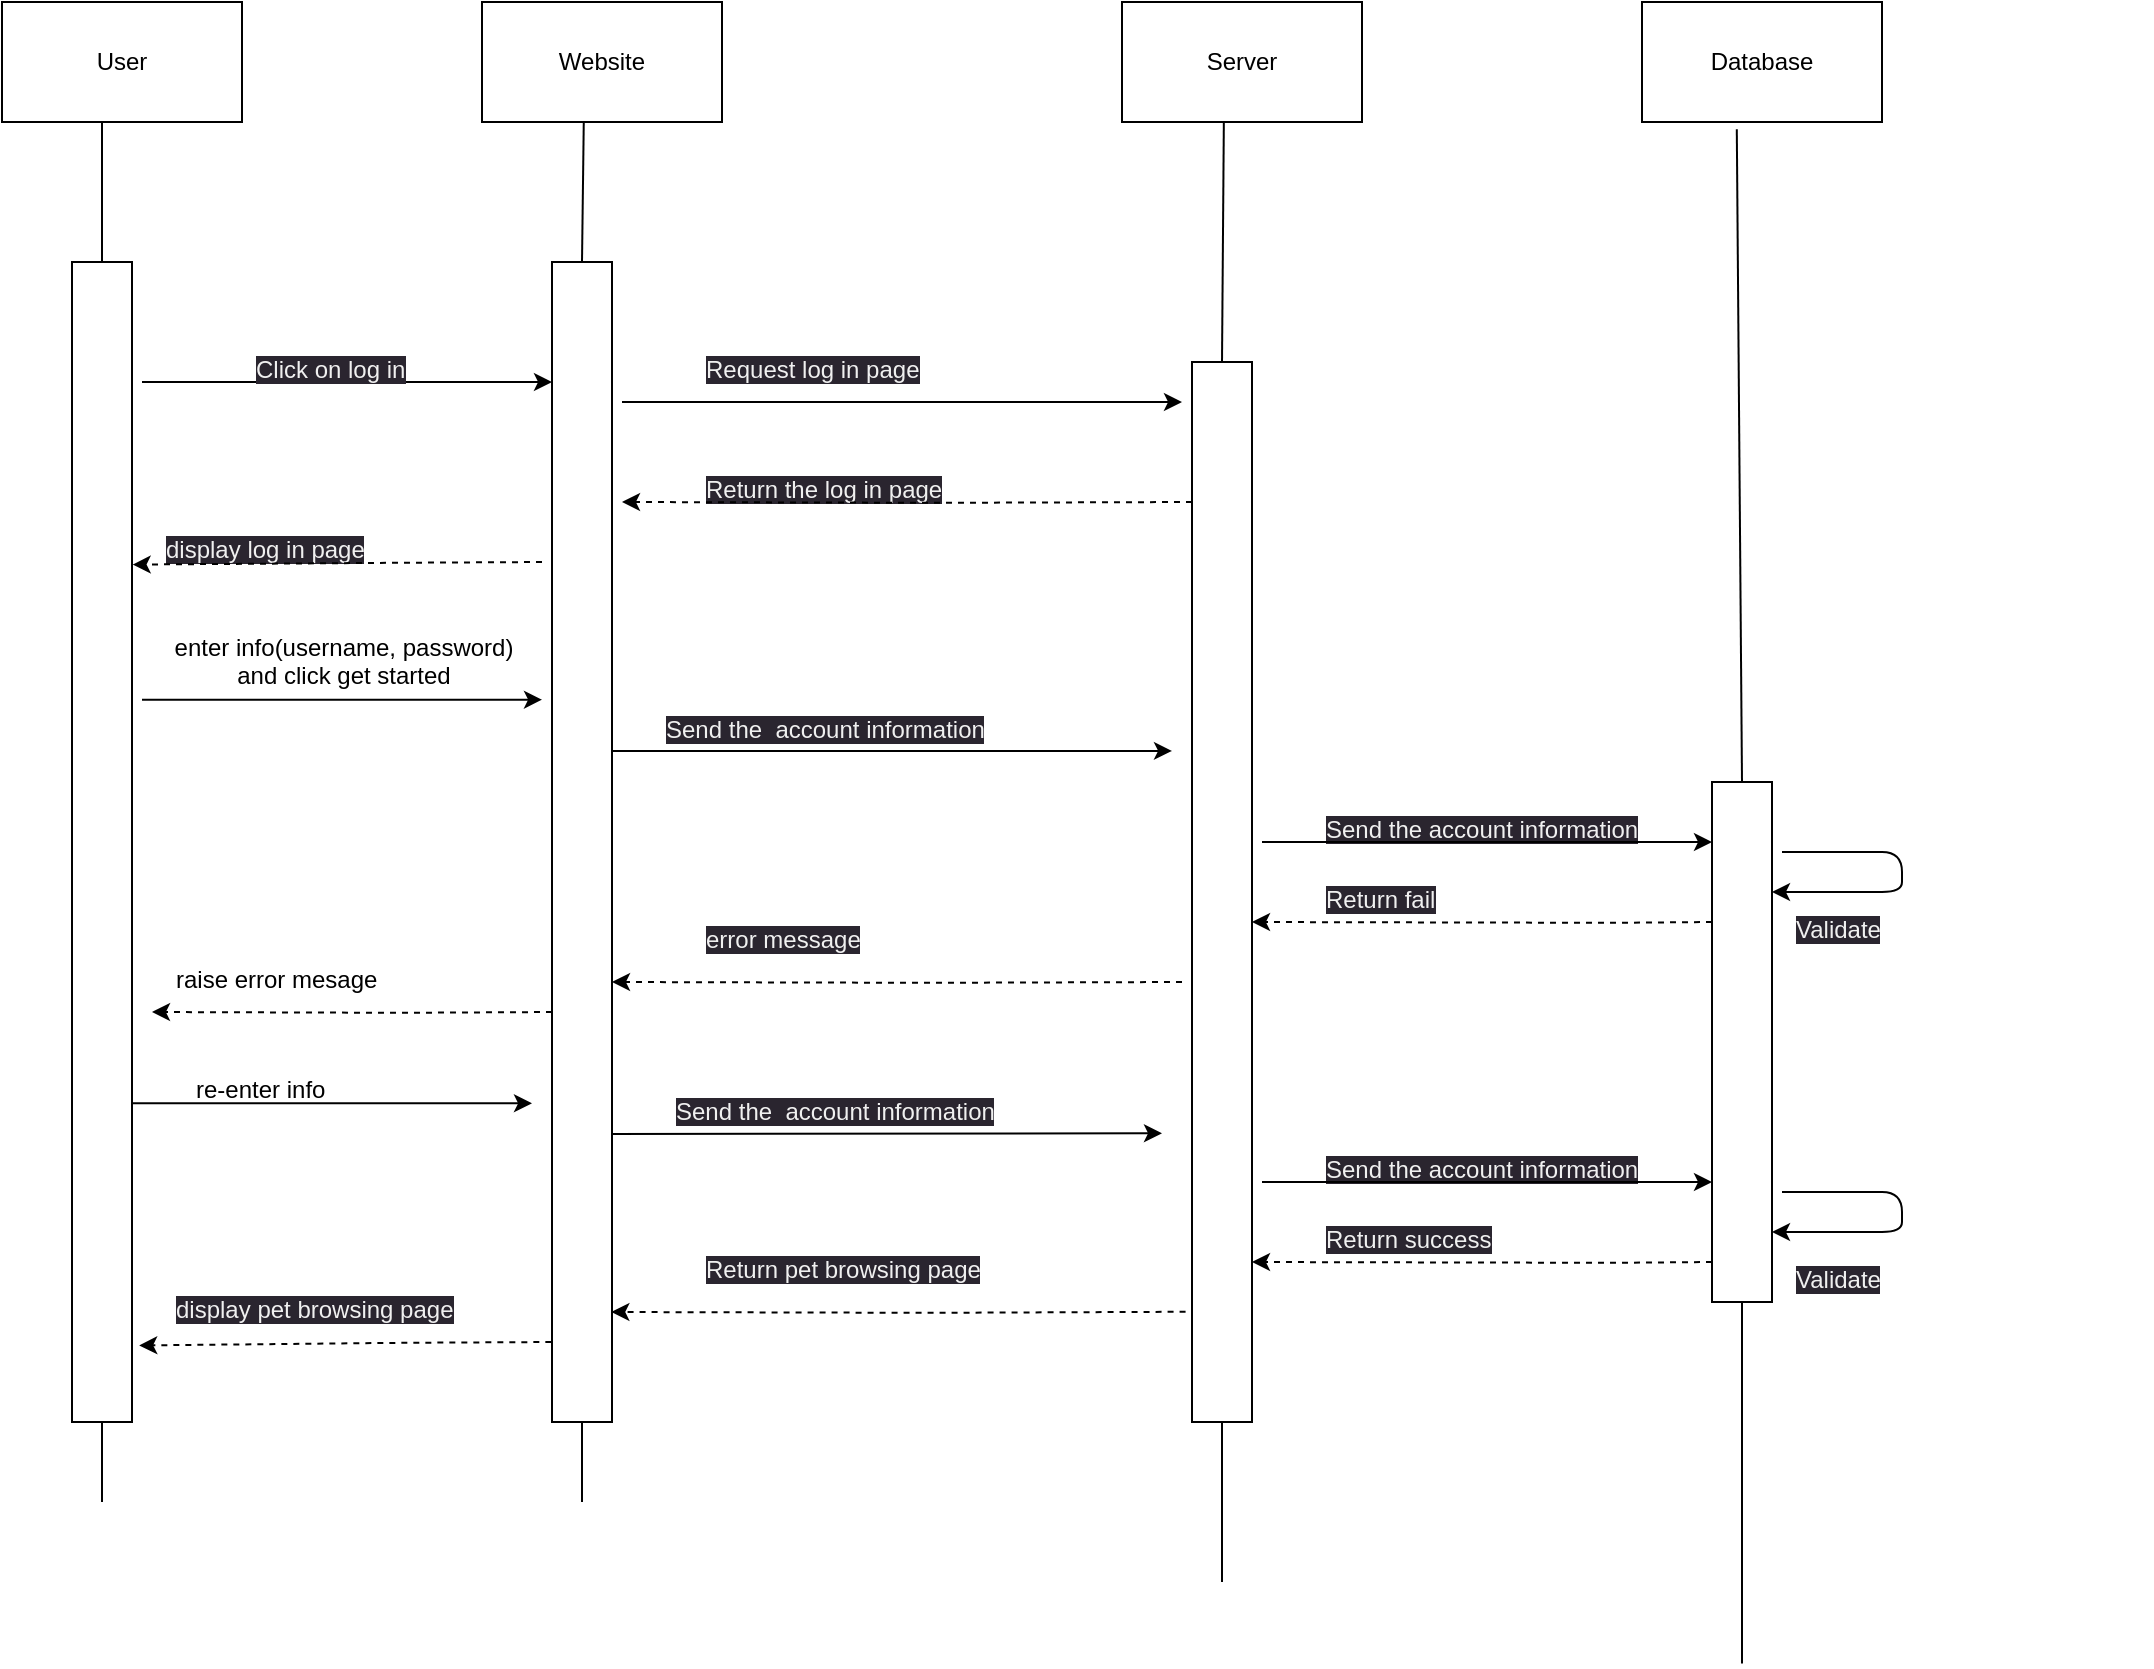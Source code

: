 <mxfile>
    <diagram id="Dih6HOI2C1VnbmoXmKob" name="Page-1">
        <mxGraphModel dx="979" dy="662" grid="1" gridSize="10" guides="1" tooltips="1" connect="1" arrows="1" fold="1" page="1" pageScale="1" pageWidth="1100" pageHeight="1700" math="0" shadow="0">
            <root>
                <mxCell id="0"/>
                <mxCell id="1" parent="0"/>
                <mxCell id="35" style="edgeStyle=none;html=1;exitX=0.5;exitY=0;exitDx=0;exitDy=0;endArrow=none;endFill=0;" parent="1" source="2" edge="1">
                    <mxGeometry relative="1" as="geometry">
                        <mxPoint x="65" y="70" as="targetPoint"/>
                    </mxGeometry>
                </mxCell>
                <mxCell id="39" style="edgeStyle=none;html=1;exitX=0.5;exitY=1;exitDx=0;exitDy=0;endArrow=none;endFill=0;" parent="1" source="2" edge="1">
                    <mxGeometry relative="1" as="geometry">
                        <mxPoint x="65" y="760" as="targetPoint"/>
                    </mxGeometry>
                </mxCell>
                <mxCell id="2" value="" style="whiteSpace=wrap;html=1;" parent="1" vertex="1">
                    <mxGeometry x="50" y="140" width="30" height="580" as="geometry"/>
                </mxCell>
                <mxCell id="3" style="edgeStyle=none;html=1;endArrow=classic;endFill=1;entryX=0.047;entryY=0.148;entryDx=0;entryDy=0;entryPerimeter=0;" parent="1" edge="1">
                    <mxGeometry relative="1" as="geometry">
                        <mxPoint x="85" y="200" as="sourcePoint"/>
                        <mxPoint x="290" y="200" as="targetPoint"/>
                    </mxGeometry>
                </mxCell>
                <mxCell id="4" value="&lt;span style=&quot;color: rgb(240, 240, 240); font-family: Helvetica; font-size: 12px; font-style: normal; font-variant-ligatures: normal; font-variant-caps: normal; font-weight: 400; letter-spacing: normal; orphans: 2; text-align: center; text-indent: 0px; text-transform: none; widows: 2; word-spacing: 0px; -webkit-text-stroke-width: 0px; background-color: rgb(42, 37, 47); text-decoration-thickness: initial; text-decoration-style: initial; text-decoration-color: initial; float: none; display: inline !important;&quot;&gt;Click on log in&lt;/span&gt;" style="text;whiteSpace=wrap;html=1;" parent="1" vertex="1">
                    <mxGeometry x="140" y="180" width="90" height="20" as="geometry"/>
                </mxCell>
                <mxCell id="5" value="&lt;span style=&quot;color: rgb(240, 240, 240); font-family: Helvetica; font-size: 12px; font-style: normal; font-variant-ligatures: normal; font-variant-caps: normal; font-weight: 400; letter-spacing: normal; orphans: 2; text-align: center; text-indent: 0px; text-transform: none; widows: 2; word-spacing: 0px; -webkit-text-stroke-width: 0px; background-color: rgb(42, 37, 47); text-decoration-thickness: initial; text-decoration-style: initial; text-decoration-color: initial; float: none; display: inline !important;&quot;&gt;display log in page&lt;/span&gt;" style="text;whiteSpace=wrap;html=1;" parent="1" vertex="1">
                    <mxGeometry x="95" y="270" width="180" height="20" as="geometry"/>
                </mxCell>
                <mxCell id="6" style="edgeStyle=none;html=1;entryX=1.011;entryY=0.311;entryDx=0;entryDy=0;endArrow=classic;endFill=1;entryPerimeter=0;dashed=1;" parent="1" edge="1">
                    <mxGeometry relative="1" as="geometry">
                        <mxPoint x="285" y="290" as="sourcePoint"/>
                        <mxPoint x="80.33" y="291.29" as="targetPoint"/>
                        <Array as="points">
                            <mxPoint x="210" y="290.41"/>
                        </Array>
                    </mxGeometry>
                </mxCell>
                <mxCell id="7" value="&lt;div style=&quot;text-align: center;&quot;&gt;&lt;span style=&quot;background-color: initial;&quot;&gt;enter info(username, password) and click get started&lt;/span&gt;&lt;/div&gt;" style="text;whiteSpace=wrap;html=1;" parent="1" vertex="1">
                    <mxGeometry x="95" y="318.82" width="180" height="20" as="geometry"/>
                </mxCell>
                <mxCell id="8" style="edgeStyle=none;html=1;endArrow=classic;endFill=1;" parent="1" edge="1">
                    <mxGeometry relative="1" as="geometry">
                        <mxPoint x="85" y="358.82" as="sourcePoint"/>
                        <mxPoint x="285" y="358.82" as="targetPoint"/>
                        <Array as="points">
                            <mxPoint x="185" y="358.82"/>
                        </Array>
                    </mxGeometry>
                </mxCell>
                <mxCell id="9" value="&lt;div style=&quot;text-align: center;&quot;&gt;&lt;span style=&quot;background-color: initial;&quot;&gt;raise error mesage&lt;/span&gt;&lt;/div&gt;" style="text;whiteSpace=wrap;html=1;" parent="1" vertex="1">
                    <mxGeometry x="100.33" y="485" width="180" height="20" as="geometry"/>
                </mxCell>
                <mxCell id="10" style="edgeStyle=none;html=1;endArrow=classic;endFill=1;dashed=1;" parent="1" edge="1">
                    <mxGeometry relative="1" as="geometry">
                        <mxPoint x="290" y="515" as="sourcePoint"/>
                        <mxPoint x="90" y="515" as="targetPoint"/>
                        <Array as="points">
                            <mxPoint x="215" y="515.41"/>
                        </Array>
                    </mxGeometry>
                </mxCell>
                <mxCell id="34" style="edgeStyle=none;html=1;exitX=0.5;exitY=0;exitDx=0;exitDy=0;entryX=0.424;entryY=1.005;entryDx=0;entryDy=0;entryPerimeter=0;endArrow=none;endFill=0;" parent="1" source="11" target="26" edge="1">
                    <mxGeometry relative="1" as="geometry"/>
                </mxCell>
                <mxCell id="38" style="edgeStyle=none;html=1;exitX=0.5;exitY=1;exitDx=0;exitDy=0;endArrow=none;endFill=0;" parent="1" source="11" edge="1">
                    <mxGeometry relative="1" as="geometry">
                        <mxPoint x="305" y="760" as="targetPoint"/>
                    </mxGeometry>
                </mxCell>
                <mxCell id="11" value="" style="whiteSpace=wrap;html=1;" parent="1" vertex="1">
                    <mxGeometry x="290" y="140" width="30" height="580" as="geometry"/>
                </mxCell>
                <mxCell id="12" style="edgeStyle=none;html=1;endArrow=classic;endFill=1;" parent="1" edge="1">
                    <mxGeometry relative="1" as="geometry">
                        <mxPoint x="325" y="210" as="sourcePoint"/>
                        <mxPoint x="605" y="210" as="targetPoint"/>
                    </mxGeometry>
                </mxCell>
                <mxCell id="33" style="edgeStyle=none;html=1;exitX=0.5;exitY=0;exitDx=0;exitDy=0;endArrow=none;endFill=0;" parent="1" source="13" edge="1">
                    <mxGeometry relative="1" as="geometry">
                        <mxPoint x="626" y="60" as="targetPoint"/>
                    </mxGeometry>
                </mxCell>
                <mxCell id="37" style="edgeStyle=none;html=1;exitX=0.5;exitY=1;exitDx=0;exitDy=0;endArrow=none;endFill=0;" parent="1" source="13" edge="1">
                    <mxGeometry relative="1" as="geometry">
                        <mxPoint x="625" y="800" as="targetPoint"/>
                    </mxGeometry>
                </mxCell>
                <mxCell id="13" value="" style="whiteSpace=wrap;html=1;" parent="1" vertex="1">
                    <mxGeometry x="610" y="190" width="30" height="530" as="geometry"/>
                </mxCell>
                <mxCell id="14" value="&lt;span style=&quot;color: rgb(240, 240, 240); font-family: Helvetica; font-size: 12px; font-style: normal; font-variant-ligatures: normal; font-variant-caps: normal; font-weight: 400; letter-spacing: normal; orphans: 2; text-align: center; text-indent: 0px; text-transform: none; widows: 2; word-spacing: 0px; -webkit-text-stroke-width: 0px; background-color: rgb(42, 37, 47); text-decoration-thickness: initial; text-decoration-style: initial; text-decoration-color: initial; float: none; display: inline !important;&quot;&gt;Request log in page&lt;br&gt;&lt;/span&gt;" style="text;whiteSpace=wrap;html=1;" parent="1" vertex="1">
                    <mxGeometry x="365" y="180" width="180" height="30" as="geometry"/>
                </mxCell>
                <mxCell id="15" value="&lt;span style=&quot;color: rgb(240, 240, 240); font-family: Helvetica; font-size: 12px; font-style: normal; font-variant-ligatures: normal; font-variant-caps: normal; font-weight: 400; letter-spacing: normal; orphans: 2; text-align: center; text-indent: 0px; text-transform: none; widows: 2; word-spacing: 0px; -webkit-text-stroke-width: 0px; background-color: rgb(42, 37, 47); text-decoration-thickness: initial; text-decoration-style: initial; text-decoration-color: initial; float: none; display: inline !important;&quot;&gt;Return the log in page&lt;br&gt;&lt;/span&gt;" style="text;whiteSpace=wrap;html=1;" parent="1" vertex="1">
                    <mxGeometry x="365" y="240" width="180" height="20" as="geometry"/>
                </mxCell>
                <mxCell id="16" style="edgeStyle=none;html=1;exitX=0.011;exitY=0.333;exitDx=0;exitDy=0;endArrow=classic;endFill=1;exitPerimeter=0;dashed=1;" parent="1" edge="1">
                    <mxGeometry relative="1" as="geometry">
                        <mxPoint x="610" y="260" as="sourcePoint"/>
                        <mxPoint x="325" y="260" as="targetPoint"/>
                        <Array as="points">
                            <mxPoint x="484.67" y="260.41"/>
                        </Array>
                    </mxGeometry>
                </mxCell>
                <mxCell id="17" style="edgeStyle=none;html=1;endArrow=classic;endFill=1;" parent="1" edge="1">
                    <mxGeometry relative="1" as="geometry">
                        <mxPoint x="320" y="384.44" as="sourcePoint"/>
                        <mxPoint x="600" y="384.44" as="targetPoint"/>
                    </mxGeometry>
                </mxCell>
                <mxCell id="18" value="&lt;span style=&quot;color: rgb(240, 240, 240); font-family: Helvetica; font-size: 12px; font-style: normal; font-variant-ligatures: normal; font-variant-caps: normal; font-weight: 400; letter-spacing: normal; orphans: 2; text-align: center; text-indent: 0px; text-transform: none; widows: 2; word-spacing: 0px; -webkit-text-stroke-width: 0px; background-color: rgb(42, 37, 47); text-decoration-thickness: initial; text-decoration-style: initial; text-decoration-color: initial; float: none; display: inline !important;&quot;&gt;Send the&amp;nbsp; account information&lt;br&gt;&lt;/span&gt;" style="text;whiteSpace=wrap;html=1;" parent="1" vertex="1">
                    <mxGeometry x="345" y="360" width="180" height="20" as="geometry"/>
                </mxCell>
                <mxCell id="19" value="&lt;span style=&quot;color: rgb(240, 240, 240); font-family: Helvetica; font-size: 12px; font-style: normal; font-variant-ligatures: normal; font-variant-caps: normal; font-weight: 400; letter-spacing: normal; orphans: 2; text-align: center; text-indent: 0px; text-transform: none; widows: 2; word-spacing: 0px; -webkit-text-stroke-width: 0px; background-color: rgb(42, 37, 47); text-decoration-thickness: initial; text-decoration-style: initial; text-decoration-color: initial; float: none; display: inline !important;&quot;&gt;error message&lt;br&gt;&lt;/span&gt;" style="text;whiteSpace=wrap;html=1;" parent="1" vertex="1">
                    <mxGeometry x="365" y="465" width="180" height="20" as="geometry"/>
                </mxCell>
                <mxCell id="20" value="&lt;span style=&quot;color: rgb(240, 240, 240); font-family: Helvetica; font-size: 12px; font-style: normal; font-variant-ligatures: normal; font-variant-caps: normal; font-weight: 400; letter-spacing: normal; orphans: 2; text-align: center; text-indent: 0px; text-transform: none; widows: 2; word-spacing: 0px; -webkit-text-stroke-width: 0px; background-color: rgb(42, 37, 47); text-decoration-thickness: initial; text-decoration-style: initial; text-decoration-color: initial; float: none; display: inline !important;&quot;&gt;Send the account information&lt;br&gt;&lt;/span&gt;" style="text;whiteSpace=wrap;html=1;" parent="1" vertex="1">
                    <mxGeometry x="675" y="410" width="180" height="20" as="geometry"/>
                </mxCell>
                <mxCell id="32" style="edgeStyle=none;html=1;exitX=0.5;exitY=0;exitDx=0;exitDy=0;entryX=0.395;entryY=1.06;entryDx=0;entryDy=0;entryPerimeter=0;endArrow=none;endFill=0;" parent="1" source="21" target="28" edge="1">
                    <mxGeometry relative="1" as="geometry"/>
                </mxCell>
                <mxCell id="36" style="edgeStyle=none;html=1;exitX=0.5;exitY=1;exitDx=0;exitDy=0;endArrow=none;endFill=0;" parent="1" source="21" edge="1">
                    <mxGeometry relative="1" as="geometry">
                        <mxPoint x="885" y="840.8" as="targetPoint"/>
                    </mxGeometry>
                </mxCell>
                <mxCell id="21" value="" style="whiteSpace=wrap;html=1;" parent="1" vertex="1">
                    <mxGeometry x="870" y="400" width="30" height="260" as="geometry"/>
                </mxCell>
                <mxCell id="22" style="edgeStyle=none;html=1;endArrow=classic;endFill=1;" parent="1" edge="1">
                    <mxGeometry relative="1" as="geometry">
                        <mxPoint x="905" y="435" as="sourcePoint"/>
                        <mxPoint x="900" y="455" as="targetPoint"/>
                        <Array as="points">
                            <mxPoint x="965" y="435"/>
                            <mxPoint x="965" y="455"/>
                        </Array>
                    </mxGeometry>
                </mxCell>
                <mxCell id="23" style="edgeStyle=none;html=1;endArrow=classic;endFill=1;" parent="1" edge="1">
                    <mxGeometry relative="1" as="geometry">
                        <mxPoint x="645.0" y="430.0" as="sourcePoint"/>
                        <mxPoint x="870" y="430" as="targetPoint"/>
                    </mxGeometry>
                </mxCell>
                <mxCell id="24" style="edgeStyle=none;html=1;endArrow=classic;endFill=1;dashed=1;" parent="1" edge="1">
                    <mxGeometry relative="1" as="geometry">
                        <mxPoint x="870" y="470.0" as="sourcePoint"/>
                        <mxPoint x="640" y="470.0" as="targetPoint"/>
                        <Array as="points">
                            <mxPoint x="819.67" y="470.41"/>
                        </Array>
                    </mxGeometry>
                </mxCell>
                <mxCell id="25" style="edgeStyle=none;html=1;exitX=0.011;exitY=0.333;exitDx=0;exitDy=0;endArrow=classic;endFill=1;exitPerimeter=0;dashed=1;" parent="1" edge="1">
                    <mxGeometry relative="1" as="geometry">
                        <mxPoint x="605" y="500" as="sourcePoint"/>
                        <mxPoint x="320.0" y="500" as="targetPoint"/>
                        <Array as="points">
                            <mxPoint x="479.67" y="500.41"/>
                        </Array>
                    </mxGeometry>
                </mxCell>
                <mxCell id="26" value="Website" style="whiteSpace=wrap;html=1;" parent="1" vertex="1">
                    <mxGeometry x="255" y="10" width="120" height="60" as="geometry"/>
                </mxCell>
                <mxCell id="27" value="Server" style="whiteSpace=wrap;html=1;" parent="1" vertex="1">
                    <mxGeometry x="575" y="10" width="120" height="60" as="geometry"/>
                </mxCell>
                <mxCell id="28" value="Database" style="whiteSpace=wrap;html=1;" parent="1" vertex="1">
                    <mxGeometry x="835" y="10" width="120" height="60" as="geometry"/>
                </mxCell>
                <mxCell id="29" value="User" style="whiteSpace=wrap;html=1;" parent="1" vertex="1">
                    <mxGeometry x="15" y="10" width="120" height="60" as="geometry"/>
                </mxCell>
                <mxCell id="40" value="&lt;span style=&quot;color: rgb(240, 240, 240); font-family: Helvetica; font-size: 12px; font-style: normal; font-variant-ligatures: normal; font-variant-caps: normal; font-weight: 400; letter-spacing: normal; orphans: 2; text-align: center; text-indent: 0px; text-transform: none; widows: 2; word-spacing: 0px; -webkit-text-stroke-width: 0px; background-color: rgb(42, 37, 47); text-decoration-thickness: initial; text-decoration-style: initial; text-decoration-color: initial; float: none; display: inline !important;&quot;&gt;Validate&lt;br&gt;&lt;/span&gt;" style="text;whiteSpace=wrap;html=1;" parent="1" vertex="1">
                    <mxGeometry x="910" y="460" width="180" height="20" as="geometry"/>
                </mxCell>
                <mxCell id="41" value="&lt;span style=&quot;color: rgb(240, 240, 240); font-family: Helvetica; font-size: 12px; font-style: normal; font-variant-ligatures: normal; font-variant-caps: normal; font-weight: 400; letter-spacing: normal; orphans: 2; text-align: center; text-indent: 0px; text-transform: none; widows: 2; word-spacing: 0px; -webkit-text-stroke-width: 0px; background-color: rgb(42, 37, 47); text-decoration-thickness: initial; text-decoration-style: initial; text-decoration-color: initial; float: none; display: inline !important;&quot;&gt;Return fail&lt;br&gt;&lt;/span&gt;" style="text;whiteSpace=wrap;html=1;" parent="1" vertex="1">
                    <mxGeometry x="675" y="445" width="180" height="20" as="geometry"/>
                </mxCell>
                <mxCell id="42" value="&lt;span style=&quot;color: rgb(240, 240, 240); font-family: Helvetica; font-size: 12px; font-style: normal; font-variant-ligatures: normal; font-variant-caps: normal; font-weight: 400; letter-spacing: normal; orphans: 2; text-align: center; text-indent: 0px; text-transform: none; widows: 2; word-spacing: 0px; -webkit-text-stroke-width: 0px; background-color: rgb(42, 37, 47); text-decoration-thickness: initial; text-decoration-style: initial; text-decoration-color: initial; float: none; display: inline !important;&quot;&gt;Send the account information&lt;br&gt;&lt;/span&gt;" style="text;whiteSpace=wrap;html=1;" vertex="1" parent="1">
                    <mxGeometry x="675" y="580" width="180" height="20" as="geometry"/>
                </mxCell>
                <mxCell id="43" style="edgeStyle=none;html=1;endArrow=classic;endFill=1;" edge="1" parent="1">
                    <mxGeometry relative="1" as="geometry">
                        <mxPoint x="905" y="605" as="sourcePoint"/>
                        <mxPoint x="900" y="625" as="targetPoint"/>
                        <Array as="points">
                            <mxPoint x="965" y="605"/>
                            <mxPoint x="965" y="625"/>
                        </Array>
                    </mxGeometry>
                </mxCell>
                <mxCell id="44" style="edgeStyle=none;html=1;endArrow=classic;endFill=1;" edge="1" parent="1">
                    <mxGeometry relative="1" as="geometry">
                        <mxPoint x="645.0" y="600.0" as="sourcePoint"/>
                        <mxPoint x="870" y="600" as="targetPoint"/>
                    </mxGeometry>
                </mxCell>
                <mxCell id="45" style="edgeStyle=none;html=1;endArrow=classic;endFill=1;dashed=1;" edge="1" parent="1">
                    <mxGeometry relative="1" as="geometry">
                        <mxPoint x="870" y="640.0" as="sourcePoint"/>
                        <mxPoint x="640" y="640.0" as="targetPoint"/>
                        <Array as="points">
                            <mxPoint x="819.67" y="640.41"/>
                        </Array>
                    </mxGeometry>
                </mxCell>
                <mxCell id="46" value="&lt;span style=&quot;color: rgb(240, 240, 240); font-family: Helvetica; font-size: 12px; font-style: normal; font-variant-ligatures: normal; font-variant-caps: normal; font-weight: 400; letter-spacing: normal; orphans: 2; text-align: center; text-indent: 0px; text-transform: none; widows: 2; word-spacing: 0px; -webkit-text-stroke-width: 0px; background-color: rgb(42, 37, 47); text-decoration-thickness: initial; text-decoration-style: initial; text-decoration-color: initial; float: none; display: inline !important;&quot;&gt;Return success&lt;br&gt;&lt;/span&gt;" style="text;whiteSpace=wrap;html=1;" vertex="1" parent="1">
                    <mxGeometry x="675" y="615" width="180" height="20" as="geometry"/>
                </mxCell>
                <mxCell id="47" value="&lt;span style=&quot;color: rgb(240, 240, 240); font-family: Helvetica; font-size: 12px; font-style: normal; font-variant-ligatures: normal; font-variant-caps: normal; font-weight: 400; letter-spacing: normal; orphans: 2; text-align: center; text-indent: 0px; text-transform: none; widows: 2; word-spacing: 0px; -webkit-text-stroke-width: 0px; background-color: rgb(42, 37, 47); text-decoration-thickness: initial; text-decoration-style: initial; text-decoration-color: initial; float: none; display: inline !important;&quot;&gt;Validate&lt;br&gt;&lt;/span&gt;" style="text;whiteSpace=wrap;html=1;" vertex="1" parent="1">
                    <mxGeometry x="910" y="635" width="180" height="20" as="geometry"/>
                </mxCell>
                <mxCell id="48" value="&lt;span style=&quot;color: rgb(240, 240, 240); font-family: Helvetica; font-size: 12px; font-style: normal; font-variant-ligatures: normal; font-variant-caps: normal; font-weight: 400; letter-spacing: normal; orphans: 2; text-align: center; text-indent: 0px; text-transform: none; widows: 2; word-spacing: 0px; -webkit-text-stroke-width: 0px; background-color: rgb(42, 37, 47); text-decoration-thickness: initial; text-decoration-style: initial; text-decoration-color: initial; float: none; display: inline !important;&quot;&gt;display pet browsing page&lt;/span&gt;" style="text;whiteSpace=wrap;html=1;" vertex="1" parent="1">
                    <mxGeometry x="100" y="650" width="180" height="20" as="geometry"/>
                </mxCell>
                <mxCell id="49" style="edgeStyle=none;html=1;endArrow=classic;endFill=1;dashed=1;entryX=1.12;entryY=0.934;entryDx=0;entryDy=0;entryPerimeter=0;" edge="1" parent="1" target="2">
                    <mxGeometry relative="1" as="geometry">
                        <mxPoint x="289.67" y="680" as="sourcePoint"/>
                        <mxPoint x="90.0" y="680" as="targetPoint"/>
                        <Array as="points">
                            <mxPoint x="214.67" y="680.41"/>
                        </Array>
                    </mxGeometry>
                </mxCell>
                <mxCell id="50" value="&lt;span style=&quot;color: rgb(240, 240, 240); font-family: Helvetica; font-size: 12px; font-style: normal; font-variant-ligatures: normal; font-variant-caps: normal; font-weight: 400; letter-spacing: normal; orphans: 2; text-align: center; text-indent: 0px; text-transform: none; widows: 2; word-spacing: 0px; -webkit-text-stroke-width: 0px; background-color: rgb(42, 37, 47); text-decoration-thickness: initial; text-decoration-style: initial; text-decoration-color: initial; float: none; display: inline !important;&quot;&gt;Return pet browsing page&lt;br&gt;&lt;/span&gt;" style="text;whiteSpace=wrap;html=1;" vertex="1" parent="1">
                    <mxGeometry x="364.67" y="630" width="180" height="20" as="geometry"/>
                </mxCell>
                <mxCell id="51" style="edgeStyle=none;html=1;exitX=-0.107;exitY=0.896;exitDx=0;exitDy=0;endArrow=classic;endFill=1;exitPerimeter=0;dashed=1;" edge="1" parent="1" source="13">
                    <mxGeometry relative="1" as="geometry">
                        <mxPoint x="604.67" y="665" as="sourcePoint"/>
                        <mxPoint x="319.67" y="665" as="targetPoint"/>
                        <Array as="points">
                            <mxPoint x="479.34" y="665.41"/>
                        </Array>
                    </mxGeometry>
                </mxCell>
                <mxCell id="52" style="edgeStyle=none;html=1;endArrow=classic;endFill=1;" edge="1" parent="1">
                    <mxGeometry relative="1" as="geometry">
                        <mxPoint x="80" y="560.68" as="sourcePoint"/>
                        <mxPoint x="280" y="560.68" as="targetPoint"/>
                        <Array as="points">
                            <mxPoint x="180" y="560.68"/>
                        </Array>
                    </mxGeometry>
                </mxCell>
                <mxCell id="53" style="edgeStyle=none;html=1;endArrow=classic;endFill=1;" edge="1" parent="1">
                    <mxGeometry relative="1" as="geometry">
                        <mxPoint x="320" y="576" as="sourcePoint"/>
                        <mxPoint x="595" y="575.62" as="targetPoint"/>
                    </mxGeometry>
                </mxCell>
                <mxCell id="54" value="&lt;span style=&quot;color: rgb(240, 240, 240); font-family: Helvetica; font-size: 12px; font-style: normal; font-variant-ligatures: normal; font-variant-caps: normal; font-weight: 400; letter-spacing: normal; orphans: 2; text-align: center; text-indent: 0px; text-transform: none; widows: 2; word-spacing: 0px; -webkit-text-stroke-width: 0px; background-color: rgb(42, 37, 47); text-decoration-thickness: initial; text-decoration-style: initial; text-decoration-color: initial; float: none; display: inline !important;&quot;&gt;Send the&amp;nbsp; account information&lt;br&gt;&lt;/span&gt;" style="text;whiteSpace=wrap;html=1;" vertex="1" parent="1">
                    <mxGeometry x="350" y="551.18" width="180" height="20" as="geometry"/>
                </mxCell>
                <mxCell id="55" value="&lt;div style=&quot;text-align: center;&quot;&gt;&lt;span style=&quot;background-color: initial;&quot;&gt;re-enter info&lt;/span&gt;&lt;/div&gt;" style="text;whiteSpace=wrap;html=1;" vertex="1" parent="1">
                    <mxGeometry x="110" y="540.0" width="180" height="20" as="geometry"/>
                </mxCell>
            </root>
        </mxGraphModel>
    </diagram>
</mxfile>